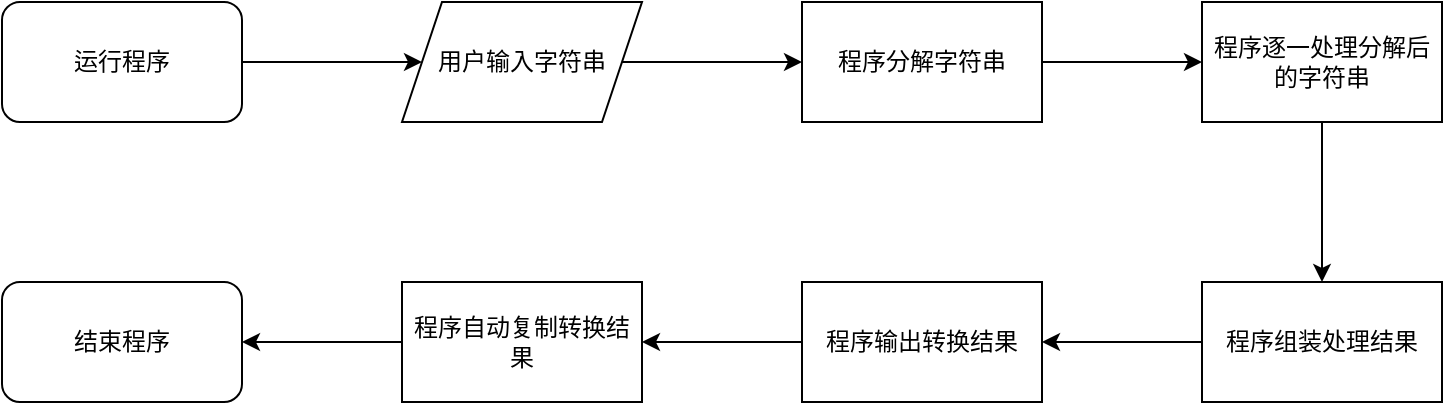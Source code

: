 <mxfile version="15.3.8" type="device"><diagram id="t5K1eQRK-lrK5bAvdyvr" name="第 1 页"><mxGraphModel dx="946" dy="522" grid="1" gridSize="10" guides="1" tooltips="1" connect="1" arrows="1" fold="1" page="1" pageScale="1" pageWidth="827" pageHeight="1169" math="0" shadow="0"><root><mxCell id="0"/><mxCell id="1" parent="0"/><mxCell id="W62UxbZPOYXM3QHLvFz_-11" value="" style="edgeStyle=orthogonalEdgeStyle;rounded=0;orthogonalLoop=1;jettySize=auto;html=1;" edge="1" parent="1" source="W62UxbZPOYXM3QHLvFz_-1" target="W62UxbZPOYXM3QHLvFz_-5"><mxGeometry relative="1" as="geometry"/></mxCell><mxCell id="W62UxbZPOYXM3QHLvFz_-1" value="运行程序" style="rounded=1;whiteSpace=wrap;html=1;" vertex="1" parent="1"><mxGeometry x="40" y="140" width="120" height="60" as="geometry"/></mxCell><mxCell id="W62UxbZPOYXM3QHLvFz_-13" value="" style="edgeStyle=orthogonalEdgeStyle;rounded=0;orthogonalLoop=1;jettySize=auto;html=1;" edge="1" parent="1" source="W62UxbZPOYXM3QHLvFz_-4" target="W62UxbZPOYXM3QHLvFz_-6"><mxGeometry relative="1" as="geometry"/></mxCell><mxCell id="W62UxbZPOYXM3QHLvFz_-4" value="程序分解字符串" style="whiteSpace=wrap;html=1;" vertex="1" parent="1"><mxGeometry x="440" y="140" width="120" height="60" as="geometry"/></mxCell><mxCell id="W62UxbZPOYXM3QHLvFz_-12" value="" style="edgeStyle=orthogonalEdgeStyle;rounded=0;orthogonalLoop=1;jettySize=auto;html=1;" edge="1" parent="1" source="W62UxbZPOYXM3QHLvFz_-5" target="W62UxbZPOYXM3QHLvFz_-4"><mxGeometry relative="1" as="geometry"/></mxCell><mxCell id="W62UxbZPOYXM3QHLvFz_-5" value="&lt;span&gt;用户输入字符串&lt;/span&gt;" style="shape=parallelogram;perimeter=parallelogramPerimeter;whiteSpace=wrap;html=1;fixedSize=1;" vertex="1" parent="1"><mxGeometry x="240" y="140" width="120" height="60" as="geometry"/></mxCell><mxCell id="W62UxbZPOYXM3QHLvFz_-14" value="" style="edgeStyle=orthogonalEdgeStyle;rounded=0;orthogonalLoop=1;jettySize=auto;html=1;" edge="1" parent="1" source="W62UxbZPOYXM3QHLvFz_-6" target="W62UxbZPOYXM3QHLvFz_-7"><mxGeometry relative="1" as="geometry"/></mxCell><mxCell id="W62UxbZPOYXM3QHLvFz_-6" value="程序逐一处理分解后的字符串" style="whiteSpace=wrap;html=1;" vertex="1" parent="1"><mxGeometry x="640" y="140" width="120" height="60" as="geometry"/></mxCell><mxCell id="W62UxbZPOYXM3QHLvFz_-15" value="" style="edgeStyle=orthogonalEdgeStyle;rounded=0;orthogonalLoop=1;jettySize=auto;html=1;" edge="1" parent="1" source="W62UxbZPOYXM3QHLvFz_-7" target="W62UxbZPOYXM3QHLvFz_-8"><mxGeometry relative="1" as="geometry"/></mxCell><mxCell id="W62UxbZPOYXM3QHLvFz_-7" value="程序组装处理结果" style="whiteSpace=wrap;html=1;" vertex="1" parent="1"><mxGeometry x="640" y="280" width="120" height="60" as="geometry"/></mxCell><mxCell id="W62UxbZPOYXM3QHLvFz_-16" value="" style="edgeStyle=orthogonalEdgeStyle;rounded=0;orthogonalLoop=1;jettySize=auto;html=1;" edge="1" parent="1" source="W62UxbZPOYXM3QHLvFz_-8" target="W62UxbZPOYXM3QHLvFz_-9"><mxGeometry relative="1" as="geometry"/></mxCell><mxCell id="W62UxbZPOYXM3QHLvFz_-8" value="程序输出转换结果" style="whiteSpace=wrap;html=1;" vertex="1" parent="1"><mxGeometry x="440" y="280" width="120" height="60" as="geometry"/></mxCell><mxCell id="W62UxbZPOYXM3QHLvFz_-17" value="" style="edgeStyle=orthogonalEdgeStyle;rounded=0;orthogonalLoop=1;jettySize=auto;html=1;" edge="1" parent="1" source="W62UxbZPOYXM3QHLvFz_-9" target="W62UxbZPOYXM3QHLvFz_-10"><mxGeometry relative="1" as="geometry"/></mxCell><mxCell id="W62UxbZPOYXM3QHLvFz_-9" value="程序自动复制转换结果" style="whiteSpace=wrap;html=1;" vertex="1" parent="1"><mxGeometry x="240" y="280" width="120" height="60" as="geometry"/></mxCell><mxCell id="W62UxbZPOYXM3QHLvFz_-10" value="结束程序" style="rounded=1;whiteSpace=wrap;html=1;" vertex="1" parent="1"><mxGeometry x="40" y="280" width="120" height="60" as="geometry"/></mxCell></root></mxGraphModel></diagram></mxfile>
